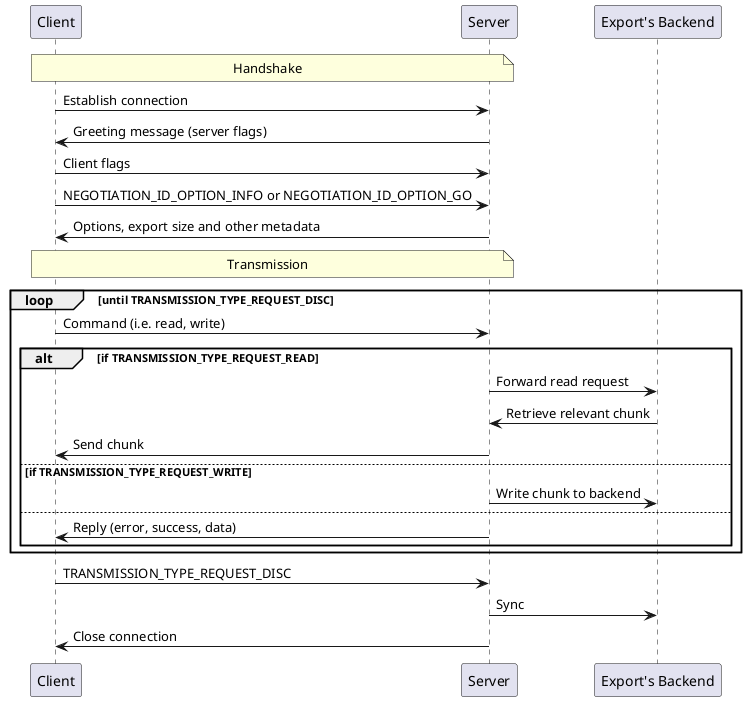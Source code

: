 @startuml
participant Client
participant Server
participant "Export's Backend" as Backend

note over Client, Server: Handshake
Client -> Server: Establish connection
Server -> Client: Greeting message (server flags)
Client -> Server: Client flags
Client -> Server: NEGOTIATION_ID_OPTION_INFO or NEGOTIATION_ID_OPTION_GO
Server -> Client: Options, export size and other metadata

note over Client, Server: Transmission
loop until TRANSMISSION_TYPE_REQUEST_DISC
    Client -> Server: Command (i.e. read, write)
    alt if TRANSMISSION_TYPE_REQUEST_READ
        Server -> Backend: Forward read request
        Backend -> Server: Retrieve relevant chunk
        Server -> Client: Send chunk
    else if TRANSMISSION_TYPE_REQUEST_WRITE
        Server -> Backend: Write chunk to backend
    else
        Server -> Client: Reply (error, success, data)
    end
end

Client -> Server: TRANSMISSION_TYPE_REQUEST_DISC
Server -> Backend: Sync
Server -> Client: Close connection
@enduml